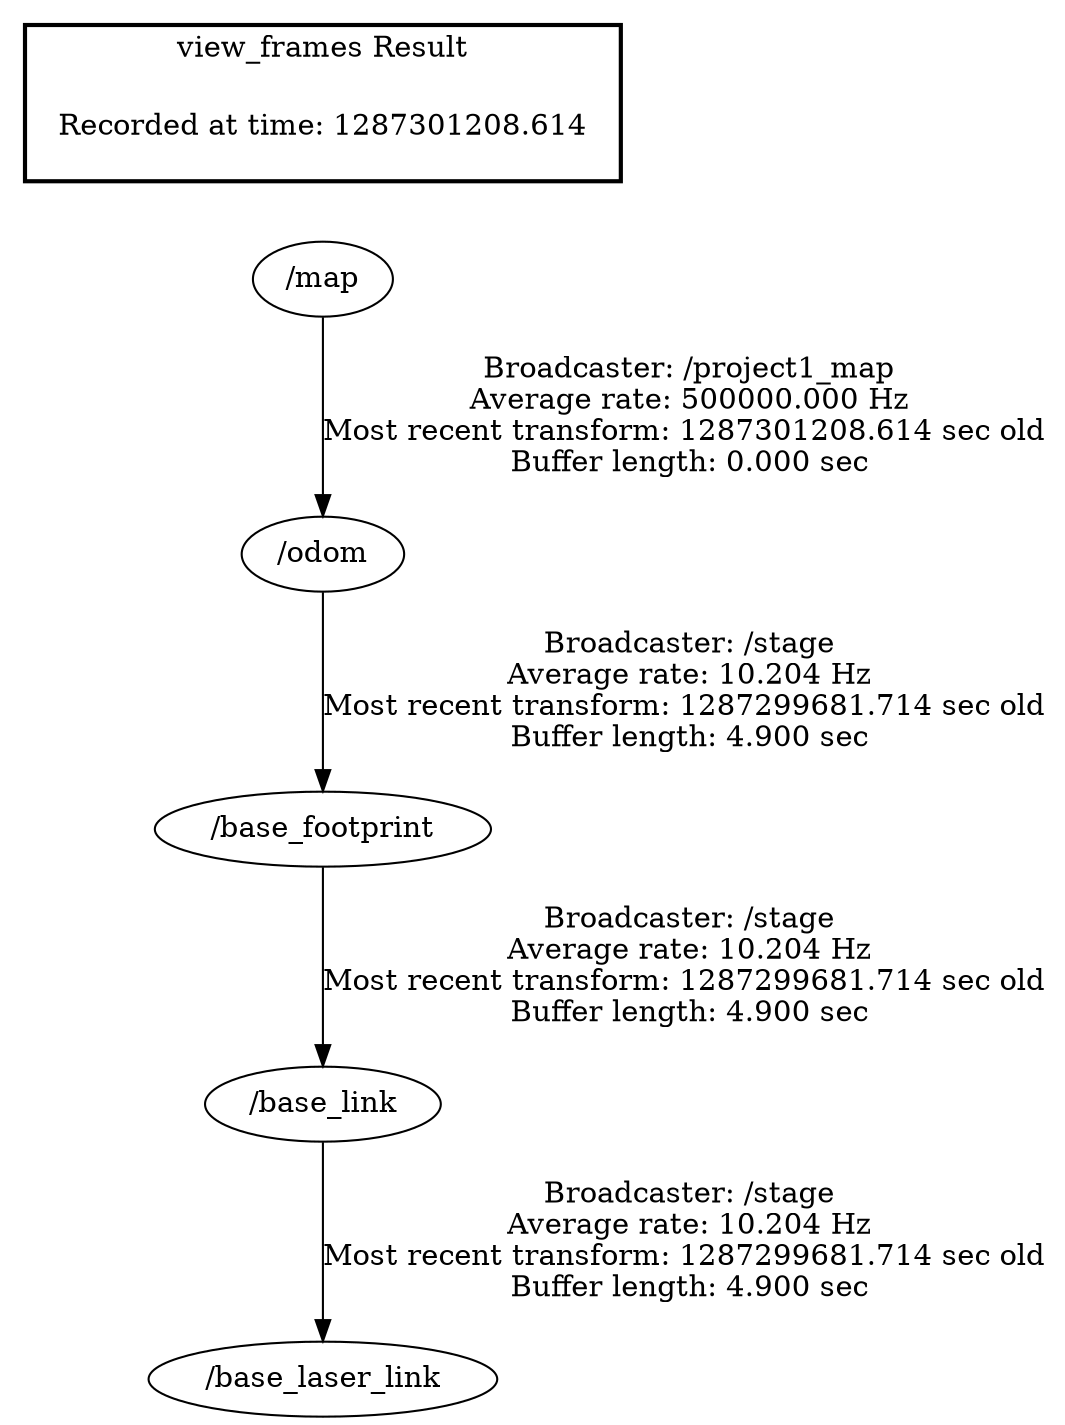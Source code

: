 digraph G {
"/map" -> "/odom"[label="Broadcaster: /project1_map\nAverage rate: 500000.000 Hz\nMost recent transform: 1287301208.614 sec old \nBuffer length: 0.000 sec\n"];
"/base_link" -> "/base_laser_link"[label="Broadcaster: /stage\nAverage rate: 10.204 Hz\nMost recent transform: 1287299681.714 sec old \nBuffer length: 4.900 sec\n"];
"/base_footprint" -> "/base_link"[label="Broadcaster: /stage\nAverage rate: 10.204 Hz\nMost recent transform: 1287299681.714 sec old \nBuffer length: 4.900 sec\n"];
"/odom" -> "/base_footprint"[label="Broadcaster: /stage\nAverage rate: 10.204 Hz\nMost recent transform: 1287299681.714 sec old \nBuffer length: 4.900 sec\n"];
edge [style=invis];
 subgraph cluster_legend { style=bold; color=black; label ="view_frames Result";
"Recorded at time: 1287301208.614"[ shape=plaintext ] ;
 }->"/map";
}